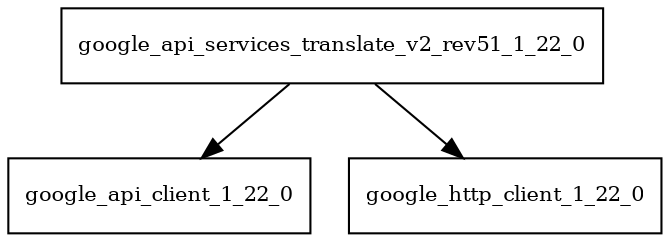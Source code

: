 digraph google_api_services_translate_v2_rev51_1_22_0_dependencies {
  node [shape = box, fontsize=10.0];
  google_api_services_translate_v2_rev51_1_22_0 -> google_api_client_1_22_0;
  google_api_services_translate_v2_rev51_1_22_0 -> google_http_client_1_22_0;
}
